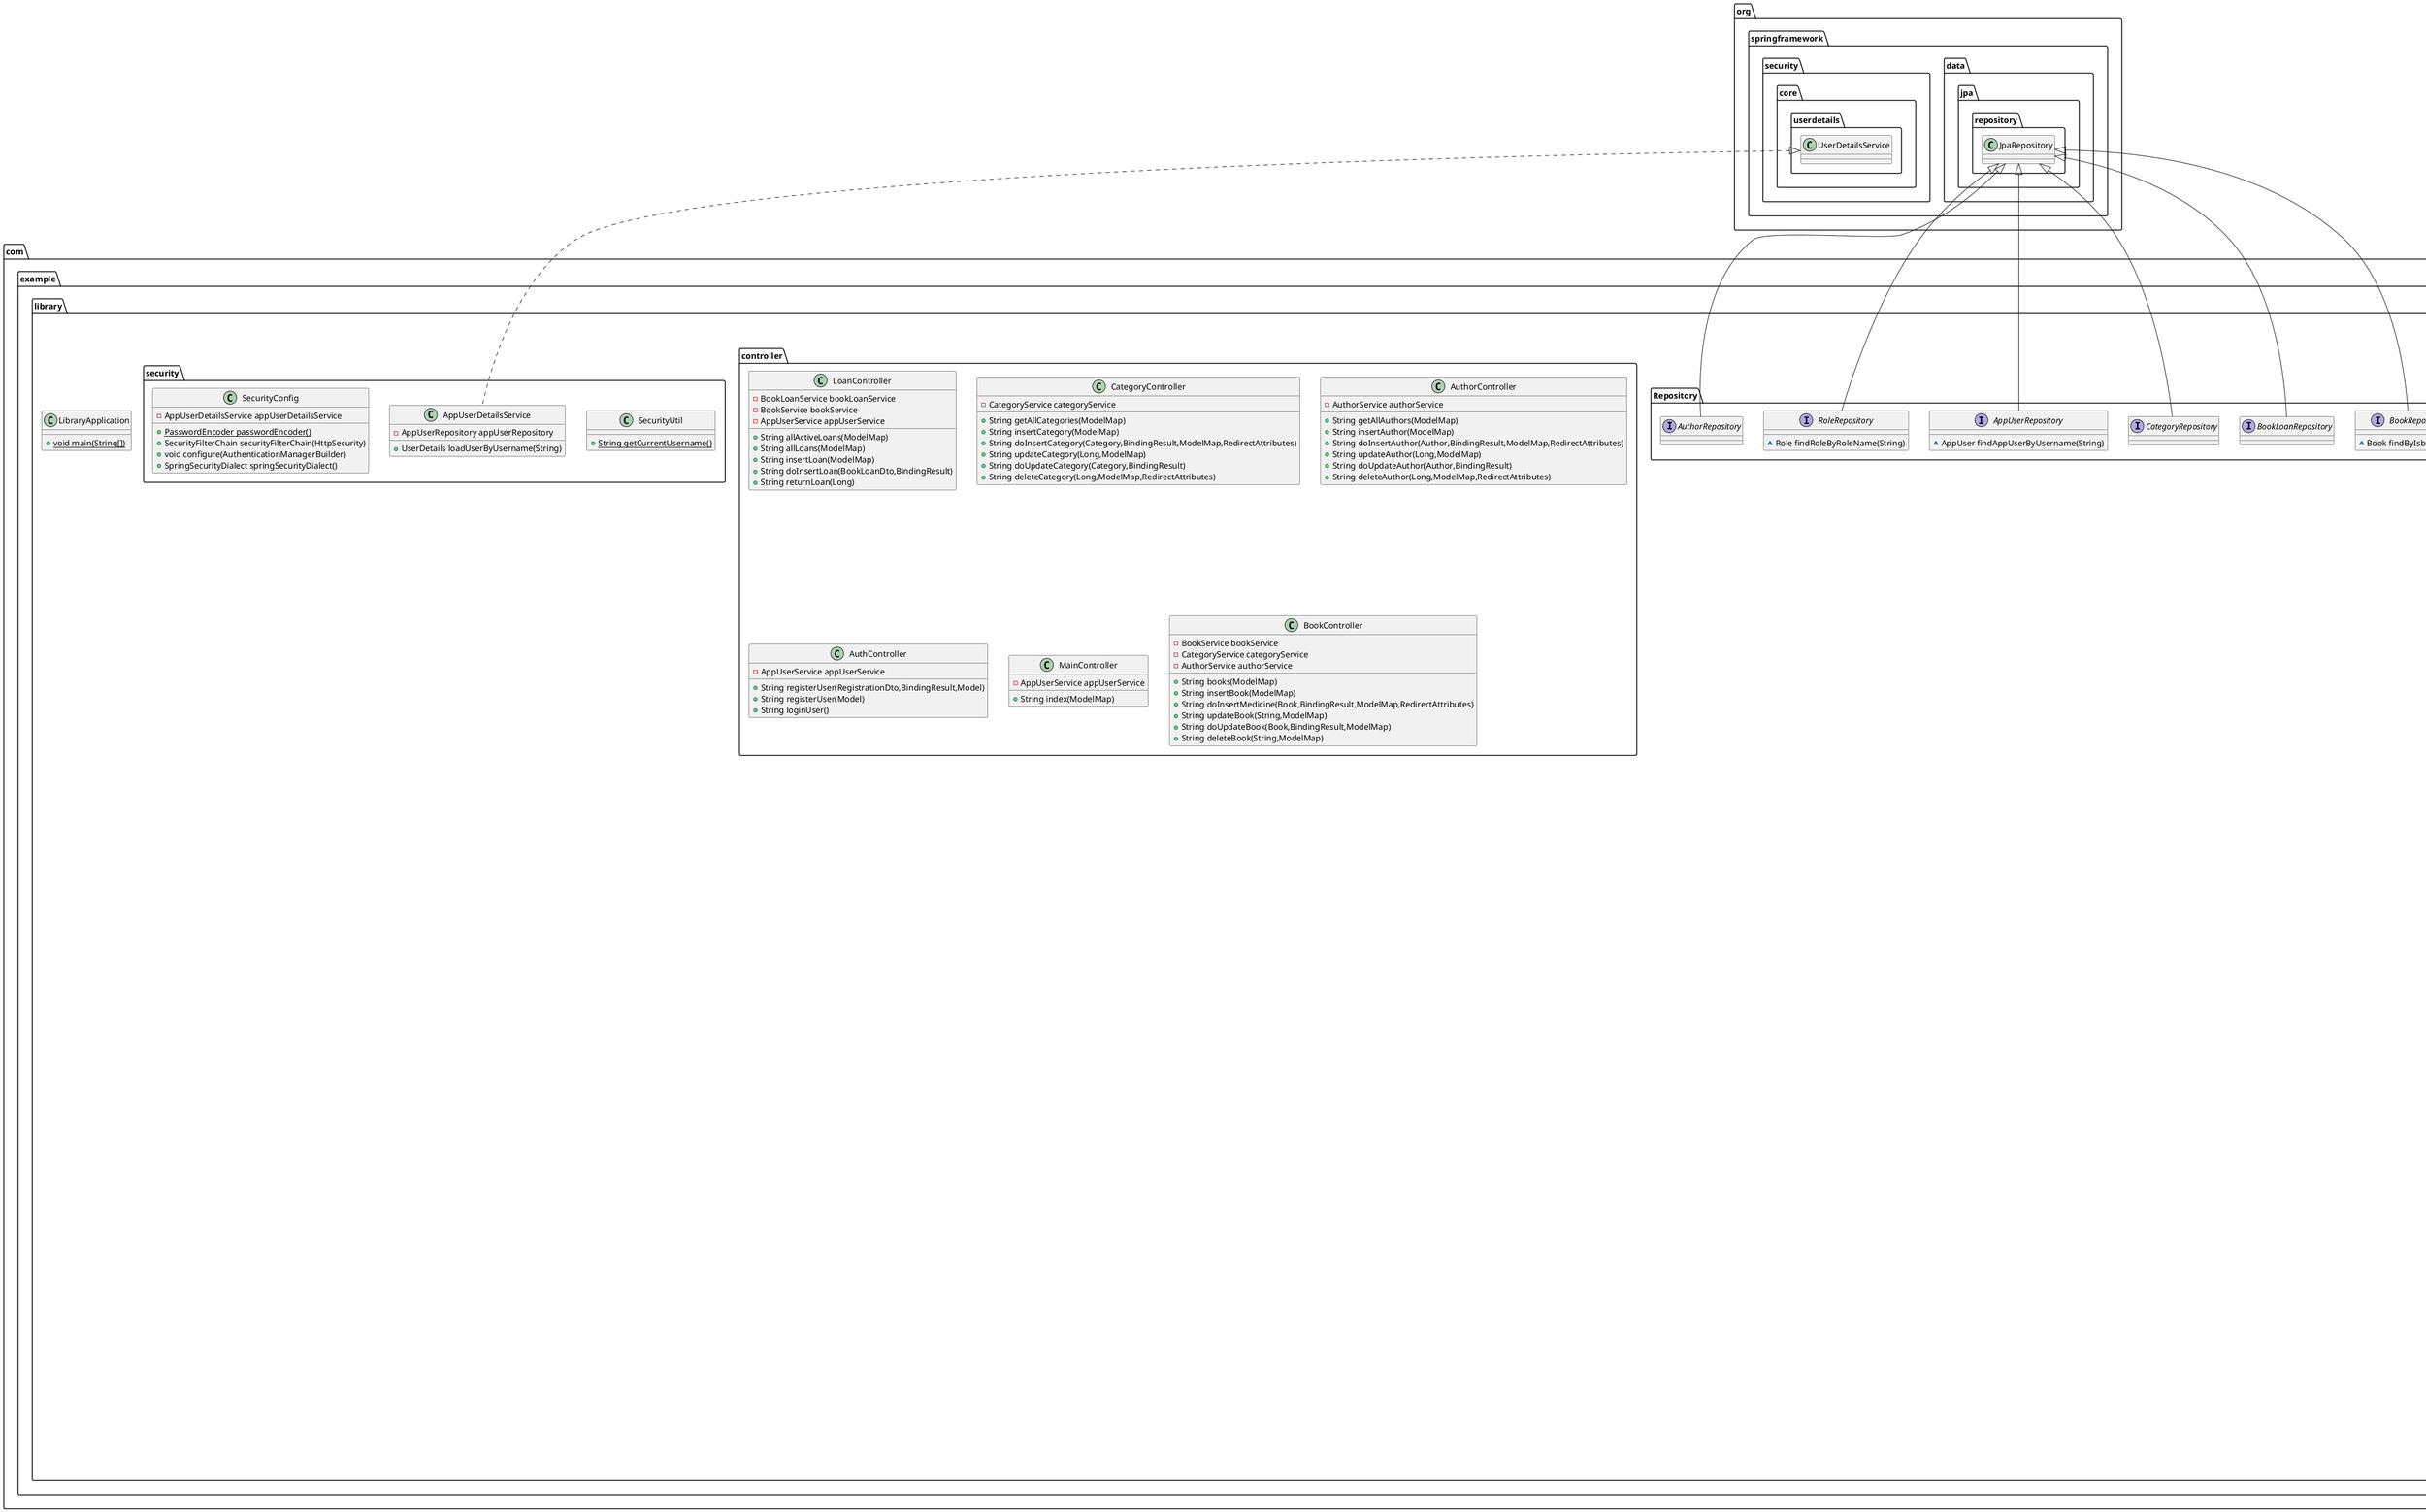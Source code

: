 @startuml
class com.example.library.model.Notification {
- Long id
- AppUser userUsername
- String message
- LocalDate createdAt
+ Long getId()
+ void setId(Long)
+ AppUser getUserUsername()
+ void setUserUsername(AppUser)
+ String getMessage()
+ void setMessage(String)
+ LocalDate getCreatedAt()
+ void setCreatedAt(LocalDate)
}


class com.example.library.model.AppUser {
- String username
- String password
- Set<Role> roles
+ String getUsername()
+ void setUsername(String)
+ String getPassword()
+ void setPassword(String)
+ Set<Role> getRoles()
+ void setRoles(Set<Role>)
}


class com.example.library.dto.BookLoanDto {
- String isbn
- String username
+ String getIsbn()
+ void setIsbn(String)
+ String getUsername()
+ void setUsername(String)
}


interface com.example.library.Repository.BookRepository {
~ Book findByIsbn(String)
}

class com.example.library.dto.RegistrationDto {
- String username
- String password
+ String getUsername()
+ void setUsername(String)
+ String getPassword()
+ void setPassword(String)
}


class com.example.library.controller.LoanController {
- BookLoanService bookLoanService
- BookService bookService
- AppUserService appUserService
+ String allActiveLoans(ModelMap)
+ String allLoans(ModelMap)
+ String insertLoan(ModelMap)
+ String doInsertLoan(BookLoanDto,BindingResult)
+ String returnLoan(Long)
}


interface com.example.library.Repository.BookLoanRepository {
}
interface com.example.library.Repository.CategoryRepository {
}
class com.example.library.controller.CategoryController {
- CategoryService categoryService
+ String getAllCategories(ModelMap)
+ String insertCategory(ModelMap)
+ String doInsertCategory(Category,BindingResult,ModelMap,RedirectAttributes)
+ String updateCategory(Long,ModelMap)
+ String doUpdateCategory(Category,BindingResult)
+ String deleteCategory(Long,ModelMap,RedirectAttributes)
}


class com.example.library.model.Role {
- Long id
- String roleName
- Set<AppUser> users
+ Long getId()
+ void setId(Long)
+ String getRoleName()
+ void setRoleName(String)
+ Set<AppUser> getUsers()
+ void setUsers(Set<AppUser>)
}


class com.example.library.security.SecurityUtil {
+ {static} String getCurrentUsername()
}

class com.example.library.service.BookLoanService {
- BookLoanRepository bookLoanRepository
- BookService bookService
- AppUserService appUserService
+ void saveBookLoan(BookLoan)
+ List<BookLoan> getAllActiveBookLoans()
+ List<BookLoan> getAllLoans()
+ void markBookLoanByIdAsReturned(Long)
+ BookLoan getBookLoanById(Long)
+ void loanBook(String,String)
}


class com.example.library.model.Author {
- Long id
- String firstName
- String lastName
+ Long getId()
+ void setId(Long)
+ String getFirstName()
+ void setFirstName(String)
+ String getLastName()
+ void setLastName(String)
}


class com.example.library.service.BookService {
- BookRepository bookRepository
+ List<Book> getAllBooks()
+ Book getBookByIsbn(String)
+ void insertBook(Book)
+ void updateBook(Book)
+ void disableBookByIsbn(String)
}


class com.example.library.model.Category {
- Long id
- String categoryName
+ Long getId()
+ void setId(Long)
+ String getCategoryName()
+ void setCategoryName(String)
}


class com.example.library.model.BookLoan {
- Long id
- AppUser user
- Book book
- Instant borrowed
- Instant returned
- Instant dueDate
- String status
+ Long getId()
+ void setId(Long)
+ AppUser getUser()
+ void setUser(AppUser)
+ Book getBook()
+ void setBook(Book)
+ Instant getBorrowed()
+ void setBorrowed(Instant)
+ Instant getReturned()
+ void setReturned(Instant)
+ Instant getDueDate()
+ void setDueDate(Instant)
+ String getStatus()
+ void setStatus(String)
}


class com.example.library.service.AuthorService {
- AuthorRepository authorRepository
+ List<Author> getAllAuthors()
+ void insertAuthor(Author)
+ void updateAuthor(Author)
+ void deleteAuthor(Author)
+ Author getAuthorById(Long)
+ void deleteAuthorById(Long)
}


class com.example.library.model.Book {
- String isbn
- String title
- Boolean availability
- LocalDate releaseDate
- Category category
- Author author
- Long availableQuantity
- Long totalQuantity
+ Long getAvailableQuantity()
+ void setAvailableQuantity(Long)
+ Long getTotalQuantity()
+ void setTotalQuantity(Long)
+ String getIsbn()
+ void setIsbn(String)
+ String getTitle()
+ void setTitle(String)
+ Boolean getAvailability()
+ void setAvailability(Boolean)
+ LocalDate getReleaseDate()
+ void setReleaseDate(LocalDate)
+ Category getCategory()
+ void setCategory(Category)
+ Author getAuthor()
+ void setAuthor(Author)
}


class com.example.library.service.CategoryService {
- CategoryRepository categoryRepository
+ List<Category> getAllCategories()
+ void insertCategory(Category)
+ void updateCategory(Category)
+ void deleteCategoryById(Long)
+ Category getCategoryById(Long)
}


interface com.example.library.Repository.AppUserRepository {
~ AppUser findAppUserByUsername(String)
}

class com.example.library.service.AppUserService {
- AppUserRepository appUserRepository
- RoleRepository roleRepository
- PasswordEncoder passwordEncoder
+ void saveAppUser(RegistrationDto)
+ AppUser findAppUserByUsername(String)
}


class com.example.library.controller.AuthorController {
- AuthorService authorService
+ String getAllAuthors(ModelMap)
+ String insertAuthor(ModelMap)
+ String doInsertAuthor(Author,BindingResult,ModelMap,RedirectAttributes)
+ String updateAuthor(Long,ModelMap)
+ String doUpdateAuthor(Author,BindingResult)
+ String deleteAuthor(Long,ModelMap,RedirectAttributes)
}


class com.example.library.controller.AuthController {
- AppUserService appUserService
+ String registerUser(RegistrationDto,BindingResult,Model)
+ String registerUser(Model)
+ String loginUser()
}


class com.example.library.controller.MainController {
- AppUserService appUserService
+ String index(ModelMap)
}


interface com.example.library.Repository.RoleRepository {
~ Role findRoleByRoleName(String)
}

class com.example.library.LibraryApplication {
+ {static} void main(String[])
}

class com.example.library.security.AppUserDetailsService {
- AppUserRepository appUserRepository
+ UserDetails loadUserByUsername(String)
}


class com.example.library.controller.BookController {
- BookService bookService
- CategoryService categoryService
- AuthorService authorService
+ String books(ModelMap)
+ String insertBook(ModelMap)
+ String doInsertMedicine(Book,BindingResult,ModelMap,RedirectAttributes)
+ String updateBook(String,ModelMap)
+ String doUpdateBook(Book,BindingResult,ModelMap)
+ String deleteBook(String,ModelMap)
}


class com.example.library.security.SecurityConfig {
- AppUserDetailsService appUserDetailsService
+ {static} PasswordEncoder passwordEncoder()
+ SecurityFilterChain securityFilterChain(HttpSecurity)
+ void configure(AuthenticationManagerBuilder)
+ SpringSecurityDialect springSecurityDialect()
}


interface com.example.library.Repository.AuthorRepository {
}


org.springframework.data.jpa.repository.JpaRepository <|-- com.example.library.Repository.BookRepository
org.springframework.data.jpa.repository.JpaRepository <|-- com.example.library.Repository.BookLoanRepository
org.springframework.data.jpa.repository.JpaRepository <|-- com.example.library.Repository.CategoryRepository
org.springframework.data.jpa.repository.JpaRepository <|-- com.example.library.Repository.AppUserRepository
org.springframework.data.jpa.repository.JpaRepository <|-- com.example.library.Repository.RoleRepository
org.springframework.security.core.userdetails.UserDetailsService <|.. com.example.library.security.AppUserDetailsService
org.springframework.data.jpa.repository.JpaRepository <|-- com.example.library.Repository.AuthorRepository
@enduml
